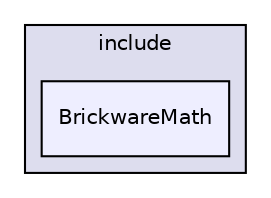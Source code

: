 digraph "BrickwareMath/include/BrickwareMath" {
  compound=true
  node [ fontsize="10", fontname="Helvetica"];
  edge [ labelfontsize="10", labelfontname="Helvetica"];
  subgraph clusterdir_0599b7b5f03500c66ccf46dd78b43b2e {
    graph [ bgcolor="#ddddee", pencolor="black", label="include" fontname="Helvetica", fontsize="10", URL="dir_0599b7b5f03500c66ccf46dd78b43b2e.html"]
  dir_99e3c9da973c1e36a7e48d3c92ed065f [shape=box, label="BrickwareMath", style="filled", fillcolor="#eeeeff", pencolor="black", URL="dir_99e3c9da973c1e36a7e48d3c92ed065f.html"];
  }
}
